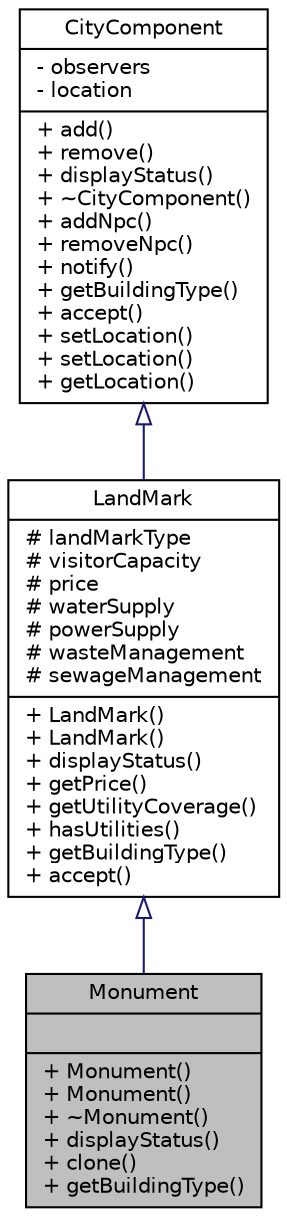 digraph "Monument"
{
 // LATEX_PDF_SIZE
  edge [fontname="Helvetica",fontsize="10",labelfontname="Helvetica",labelfontsize="10"];
  node [fontname="Helvetica",fontsize="10",shape=record];
  Node1 [label="{Monument\n||+ Monument()\l+ Monument()\l+ ~Monument()\l+ displayStatus()\l+ clone()\l+ getBuildingType()\l}",height=0.2,width=0.4,color="black", fillcolor="grey75", style="filled", fontcolor="black",tooltip="Represents a Monument, a type of LandMark with specific characteristics and utilities."];
  Node2 -> Node1 [dir="back",color="midnightblue",fontsize="10",style="solid",arrowtail="onormal"];
  Node2 [label="{LandMark\n|# landMarkType\l# visitorCapacity\l# price\l# waterSupply\l# powerSupply\l# wasteManagement\l# sewageManagement\l|+ LandMark()\l+ LandMark()\l+ displayStatus()\l+ getPrice()\l+ getUtilityCoverage()\l+ hasUtilities()\l+ getBuildingType()\l+ accept()\l}",height=0.2,width=0.4,color="black", fillcolor="white", style="filled",URL="$classLandMark.html",tooltip="Represents a landmark within the city."];
  Node3 -> Node2 [dir="back",color="midnightblue",fontsize="10",style="solid",arrowtail="onormal"];
  Node3 [label="{CityComponent\n|- observers\l- location\l|+ add()\l+ remove()\l+ displayStatus()\l+ ~CityComponent()\l+ addNpc()\l+ removeNpc()\l+ notify()\l+ getBuildingType()\l+ accept()\l+ setLocation()\l+ setLocation()\l+ getLocation()\l}",height=0.2,width=0.4,color="black", fillcolor="white", style="filled",URL="$classCityComponent.html",tooltip="Abstract base class representing a component of a city."];
}
